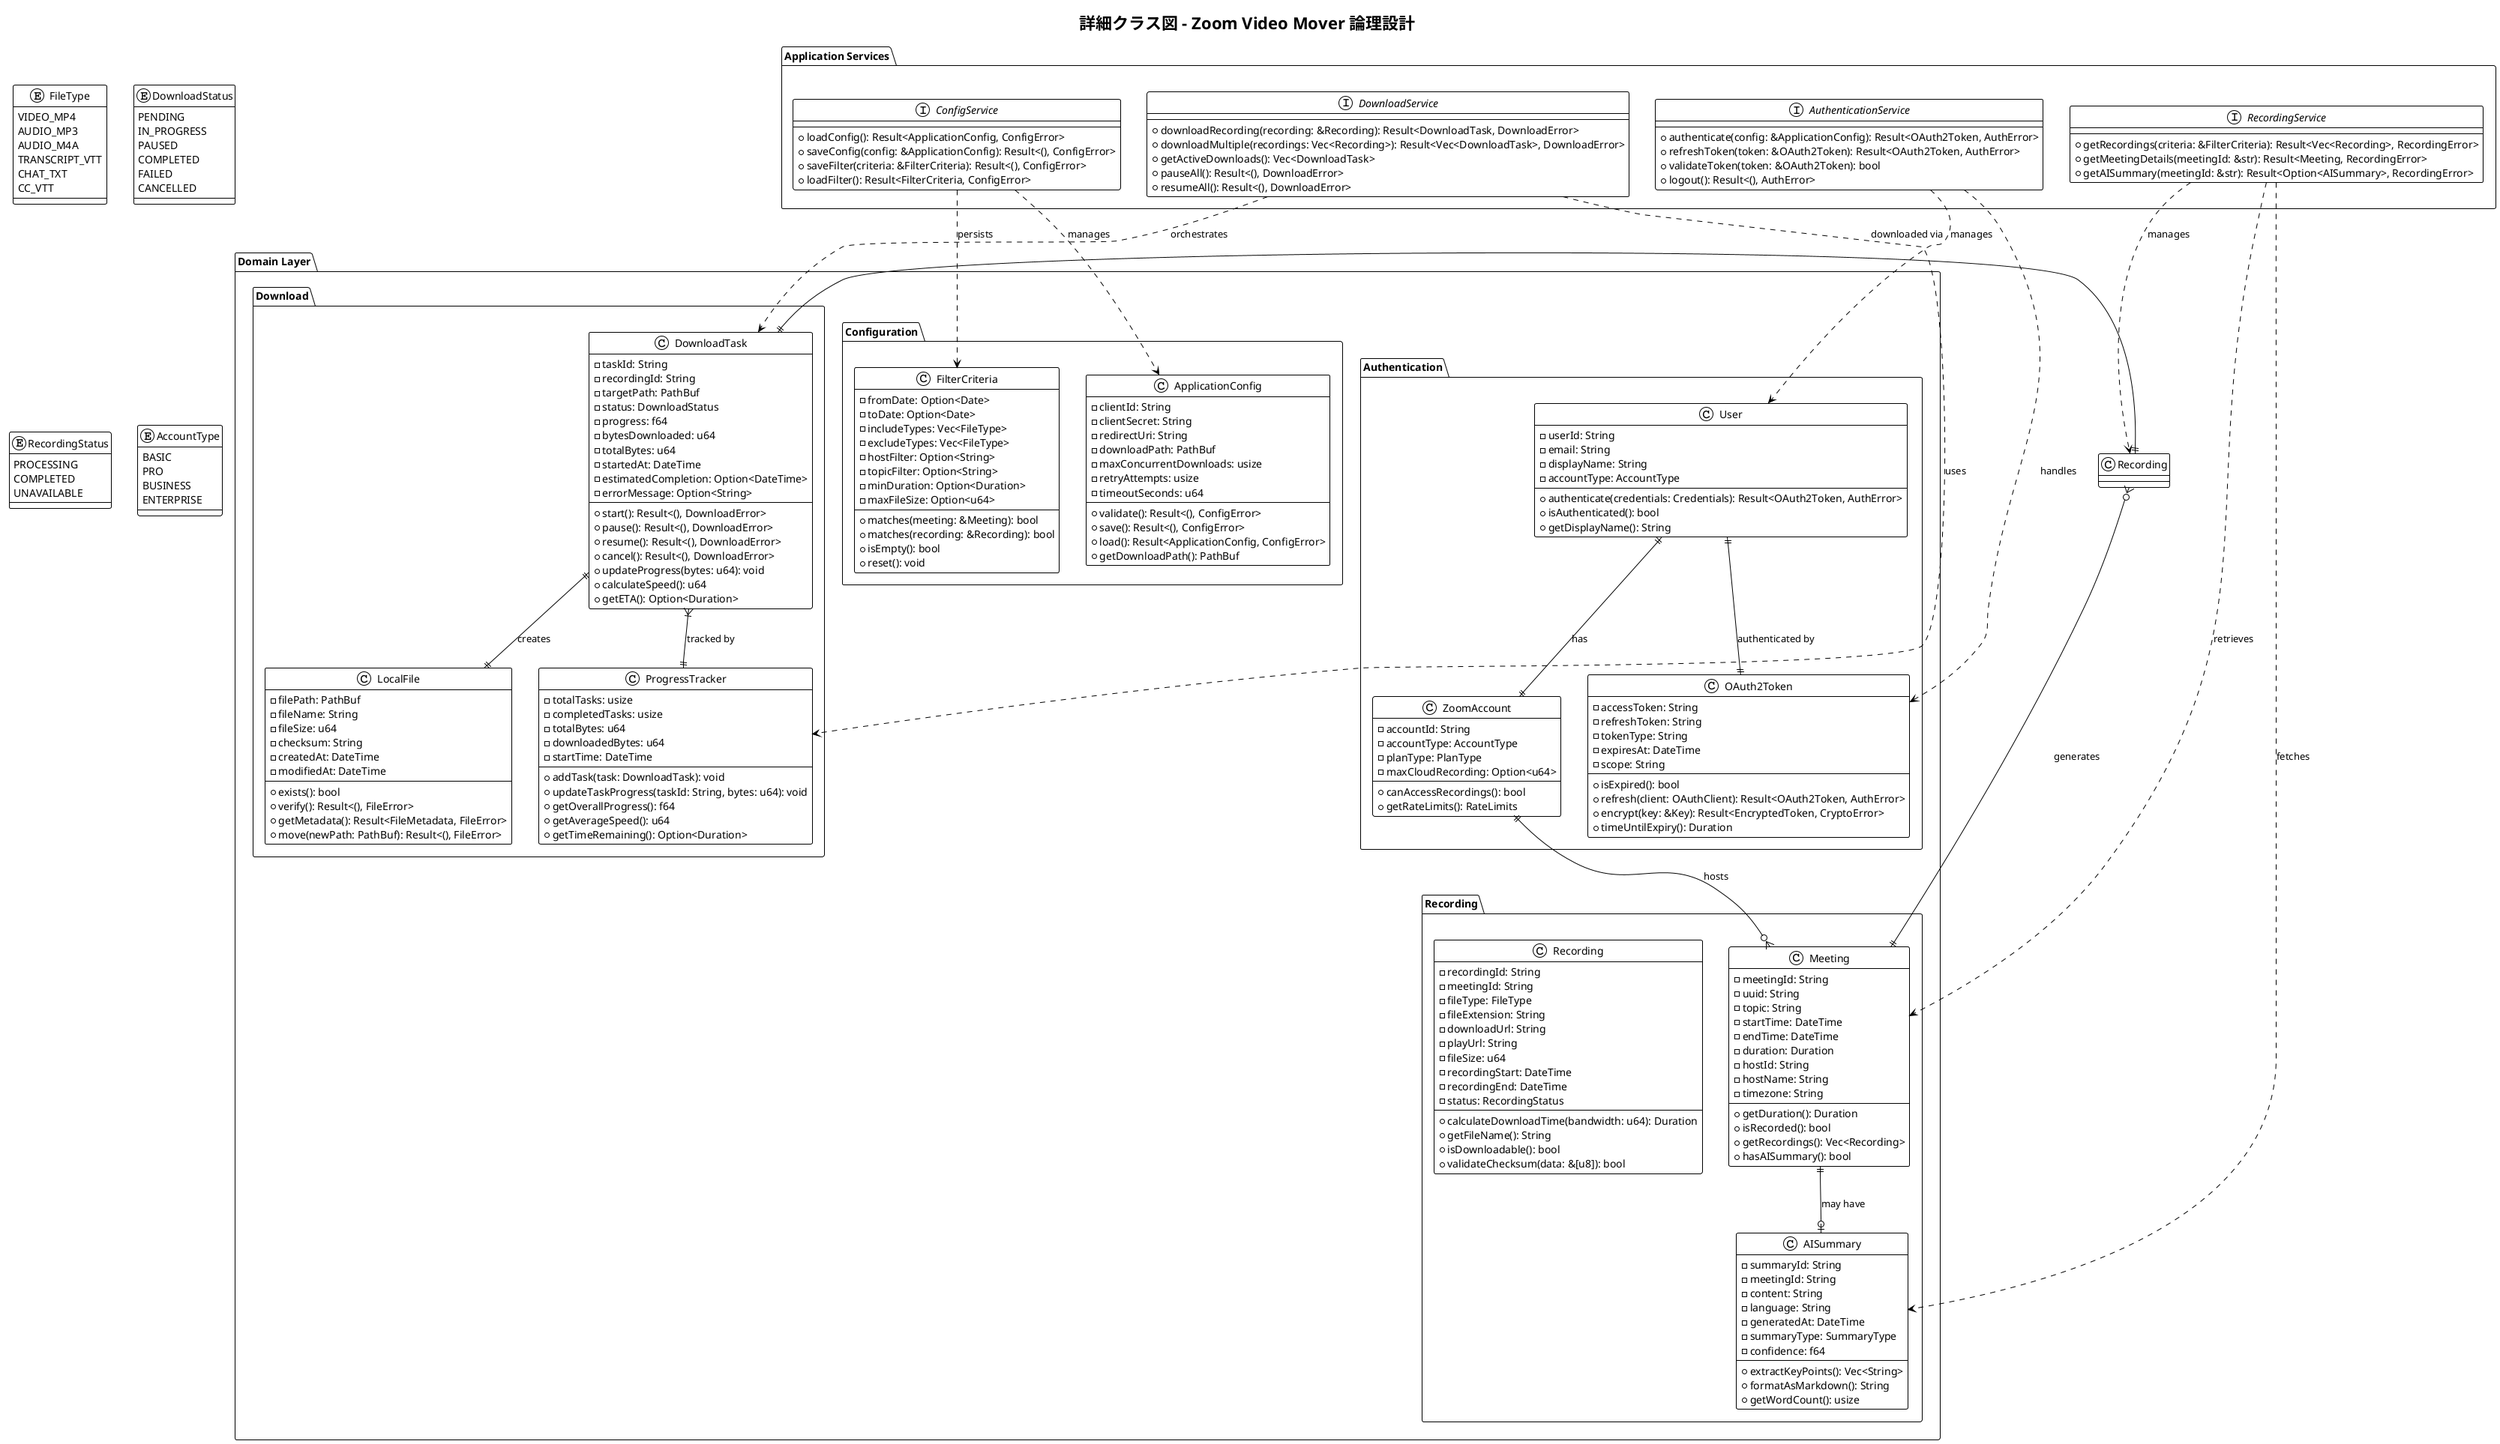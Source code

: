 @startuml DetailedClassDiagram
!theme plain
title 詳細クラス図 - Zoom Video Mover 論理設計

package "Domain Layer" {

  package "Authentication" {
    class User {
      - userId: String
      - email: String
      - displayName: String
      - accountType: AccountType
      + authenticate(credentials: Credentials): Result<OAuth2Token, AuthError>
      + isAuthenticated(): bool
      + getDisplayName(): String
    }
    
    class OAuth2Token {
      - accessToken: String
      - refreshToken: String
      - tokenType: String
      - expiresAt: DateTime
      - scope: String
      + isExpired(): bool
      + refresh(client: OAuthClient): Result<OAuth2Token, AuthError>
      + encrypt(key: &Key): Result<EncryptedToken, CryptoError>
      + timeUntilExpiry(): Duration
    }
    
    class ZoomAccount {
      - accountId: String
      - accountType: AccountType
      - planType: PlanType
      - maxCloudRecording: Option<u64>
      + canAccessRecordings(): bool
      + getRateLimits(): RateLimits
    }
  }
  
  package "Recording" {
    class Meeting {
      - meetingId: String
      - uuid: String
      - topic: String
      - startTime: DateTime
      - endTime: DateTime
      - duration: Duration
      - hostId: String
      - hostName: String
      - timezone: String
      + getDuration(): Duration
      + isRecorded(): bool
      + getRecordings(): Vec<Recording>
      + hasAISummary(): bool
    }
    
    class Recording {
      - recordingId: String
      - meetingId: String
      - fileType: FileType
      - fileExtension: String
      - downloadUrl: String
      - playUrl: String
      - fileSize: u64
      - recordingStart: DateTime
      - recordingEnd: DateTime
      - status: RecordingStatus
      + calculateDownloadTime(bandwidth: u64): Duration
      + getFileName(): String
      + isDownloadable(): bool
      + validateChecksum(data: &[u8]): bool
    }
    
    class AISummary {
      - summaryId: String
      - meetingId: String
      - content: String
      - language: String
      - generatedAt: DateTime
      - summaryType: SummaryType
      - confidence: f64
      + extractKeyPoints(): Vec<String>
      + formatAsMarkdown(): String
      + getWordCount(): usize
    }
  }
  
  package "Download" {
    class DownloadTask {
      - taskId: String
      - recordingId: String
      - targetPath: PathBuf
      - status: DownloadStatus
      - progress: f64
      - bytesDownloaded: u64
      - totalBytes: u64
      - startedAt: DateTime
      - estimatedCompletion: Option<DateTime>
      - errorMessage: Option<String>
      + start(): Result<(), DownloadError>
      + pause(): Result<(), DownloadError>
      + resume(): Result<(), DownloadError>
      + cancel(): Result<(), DownloadError>
      + updateProgress(bytes: u64): void
      + calculateSpeed(): u64
      + getETA(): Option<Duration>
    }
    
    class ProgressTracker {
      - totalTasks: usize
      - completedTasks: usize
      - totalBytes: u64
      - downloadedBytes: u64
      - startTime: DateTime
      + addTask(task: DownloadTask): void
      + updateTaskProgress(taskId: String, bytes: u64): void
      + getOverallProgress(): f64
      + getAverageSpeed(): u64
      + getTimeRemaining(): Option<Duration>
    }
    
    class LocalFile {
      - filePath: PathBuf
      - fileName: String
      - fileSize: u64
      - checksum: String
      - createdAt: DateTime
      - modifiedAt: DateTime
      + exists(): bool
      + verify(): Result<(), FileError>
      + getMetadata(): Result<FileMetadata, FileError>
      + move(newPath: PathBuf): Result<(), FileError>
    }
  }
  
  package "Configuration" {
    class ApplicationConfig {
      - clientId: String
      - clientSecret: String
      - redirectUri: String
      - downloadPath: PathBuf
      - maxConcurrentDownloads: usize
      - retryAttempts: usize
      - timeoutSeconds: u64
      + validate(): Result<(), ConfigError>
      + save(): Result<(), ConfigError>
      + load(): Result<ApplicationConfig, ConfigError>
      + getDownloadPath(): PathBuf
    }
    
    class FilterCriteria {
      - fromDate: Option<Date>
      - toDate: Option<Date>
      - includeTypes: Vec<FileType>
      - excludeTypes: Vec<FileType>
      - hostFilter: Option<String>
      - topicFilter: Option<String>
      - minDuration: Option<Duration>
      - maxFileSize: Option<u64>
      + matches(meeting: &Meeting): bool
      + matches(recording: &Recording): bool
      + isEmpty(): bool
      + reset(): void
    }
  }
}

package "Application Services" {
  interface AuthenticationService {
    + authenticate(config: &ApplicationConfig): Result<OAuth2Token, AuthError>
    + refreshToken(token: &OAuth2Token): Result<OAuth2Token, AuthError>
    + validateToken(token: &OAuth2Token): bool
    + logout(): Result<(), AuthError>
  }
  
  interface RecordingService {
    + getRecordings(criteria: &FilterCriteria): Result<Vec<Recording>, RecordingError>
    + getMeetingDetails(meetingId: &str): Result<Meeting, RecordingError>
    + getAISummary(meetingId: &str): Result<Option<AISummary>, RecordingError>
  }
  
  interface DownloadService {
    + downloadRecording(recording: &Recording): Result<DownloadTask, DownloadError>
    + downloadMultiple(recordings: Vec<Recording>): Result<Vec<DownloadTask>, DownloadError>
    + getActiveDownloads(): Vec<DownloadTask>
    + pauseAll(): Result<(), DownloadError>
    + resumeAll(): Result<(), DownloadError>
  }
  
  interface ConfigService {
    + loadConfig(): Result<ApplicationConfig, ConfigError>
    + saveConfig(config: &ApplicationConfig): Result<(), ConfigError>
    + saveFilter(criteria: &FilterCriteria): Result<(), ConfigError>
    + loadFilter(): Result<FilterCriteria, ConfigError>
  }
}

' 関係性
User ||--|| OAuth2Token : "authenticated by"
User ||--|| ZoomAccount : "has"
ZoomAccount ||--o{ Meeting : "hosts"
Meeting ||--o{ Recording : "generates"
Meeting ||--o| AISummary : "may have"
Recording ||--|| DownloadTask : "downloaded via"
DownloadTask ||--|| LocalFile : "creates"
DownloadTask }|--|| ProgressTracker : "tracked by"

' サービス依存
AuthenticationService ..> User : "manages"
AuthenticationService ..> OAuth2Token : "handles"
RecordingService ..> Meeting : "retrieves"
RecordingService ..> Recording : "manages"
RecordingService ..> AISummary : "fetches"
DownloadService ..> DownloadTask : "orchestrates"
DownloadService ..> ProgressTracker : "uses"
ConfigService ..> ApplicationConfig : "manages"
ConfigService ..> FilterCriteria : "persists"

' 列挙型詳細
enum FileType {
  VIDEO_MP4
  AUDIO_MP3
  AUDIO_M4A
  TRANSCRIPT_VTT
  CHAT_TXT
  CC_VTT
}

enum DownloadStatus {
  PENDING
  IN_PROGRESS
  PAUSED
  COMPLETED
  FAILED
  CANCELLED
}

enum RecordingStatus {
  PROCESSING
  COMPLETED
  UNAVAILABLE
}

enum AccountType {
  BASIC
  PRO
  BUSINESS
  ENTERPRISE
}

@enduml